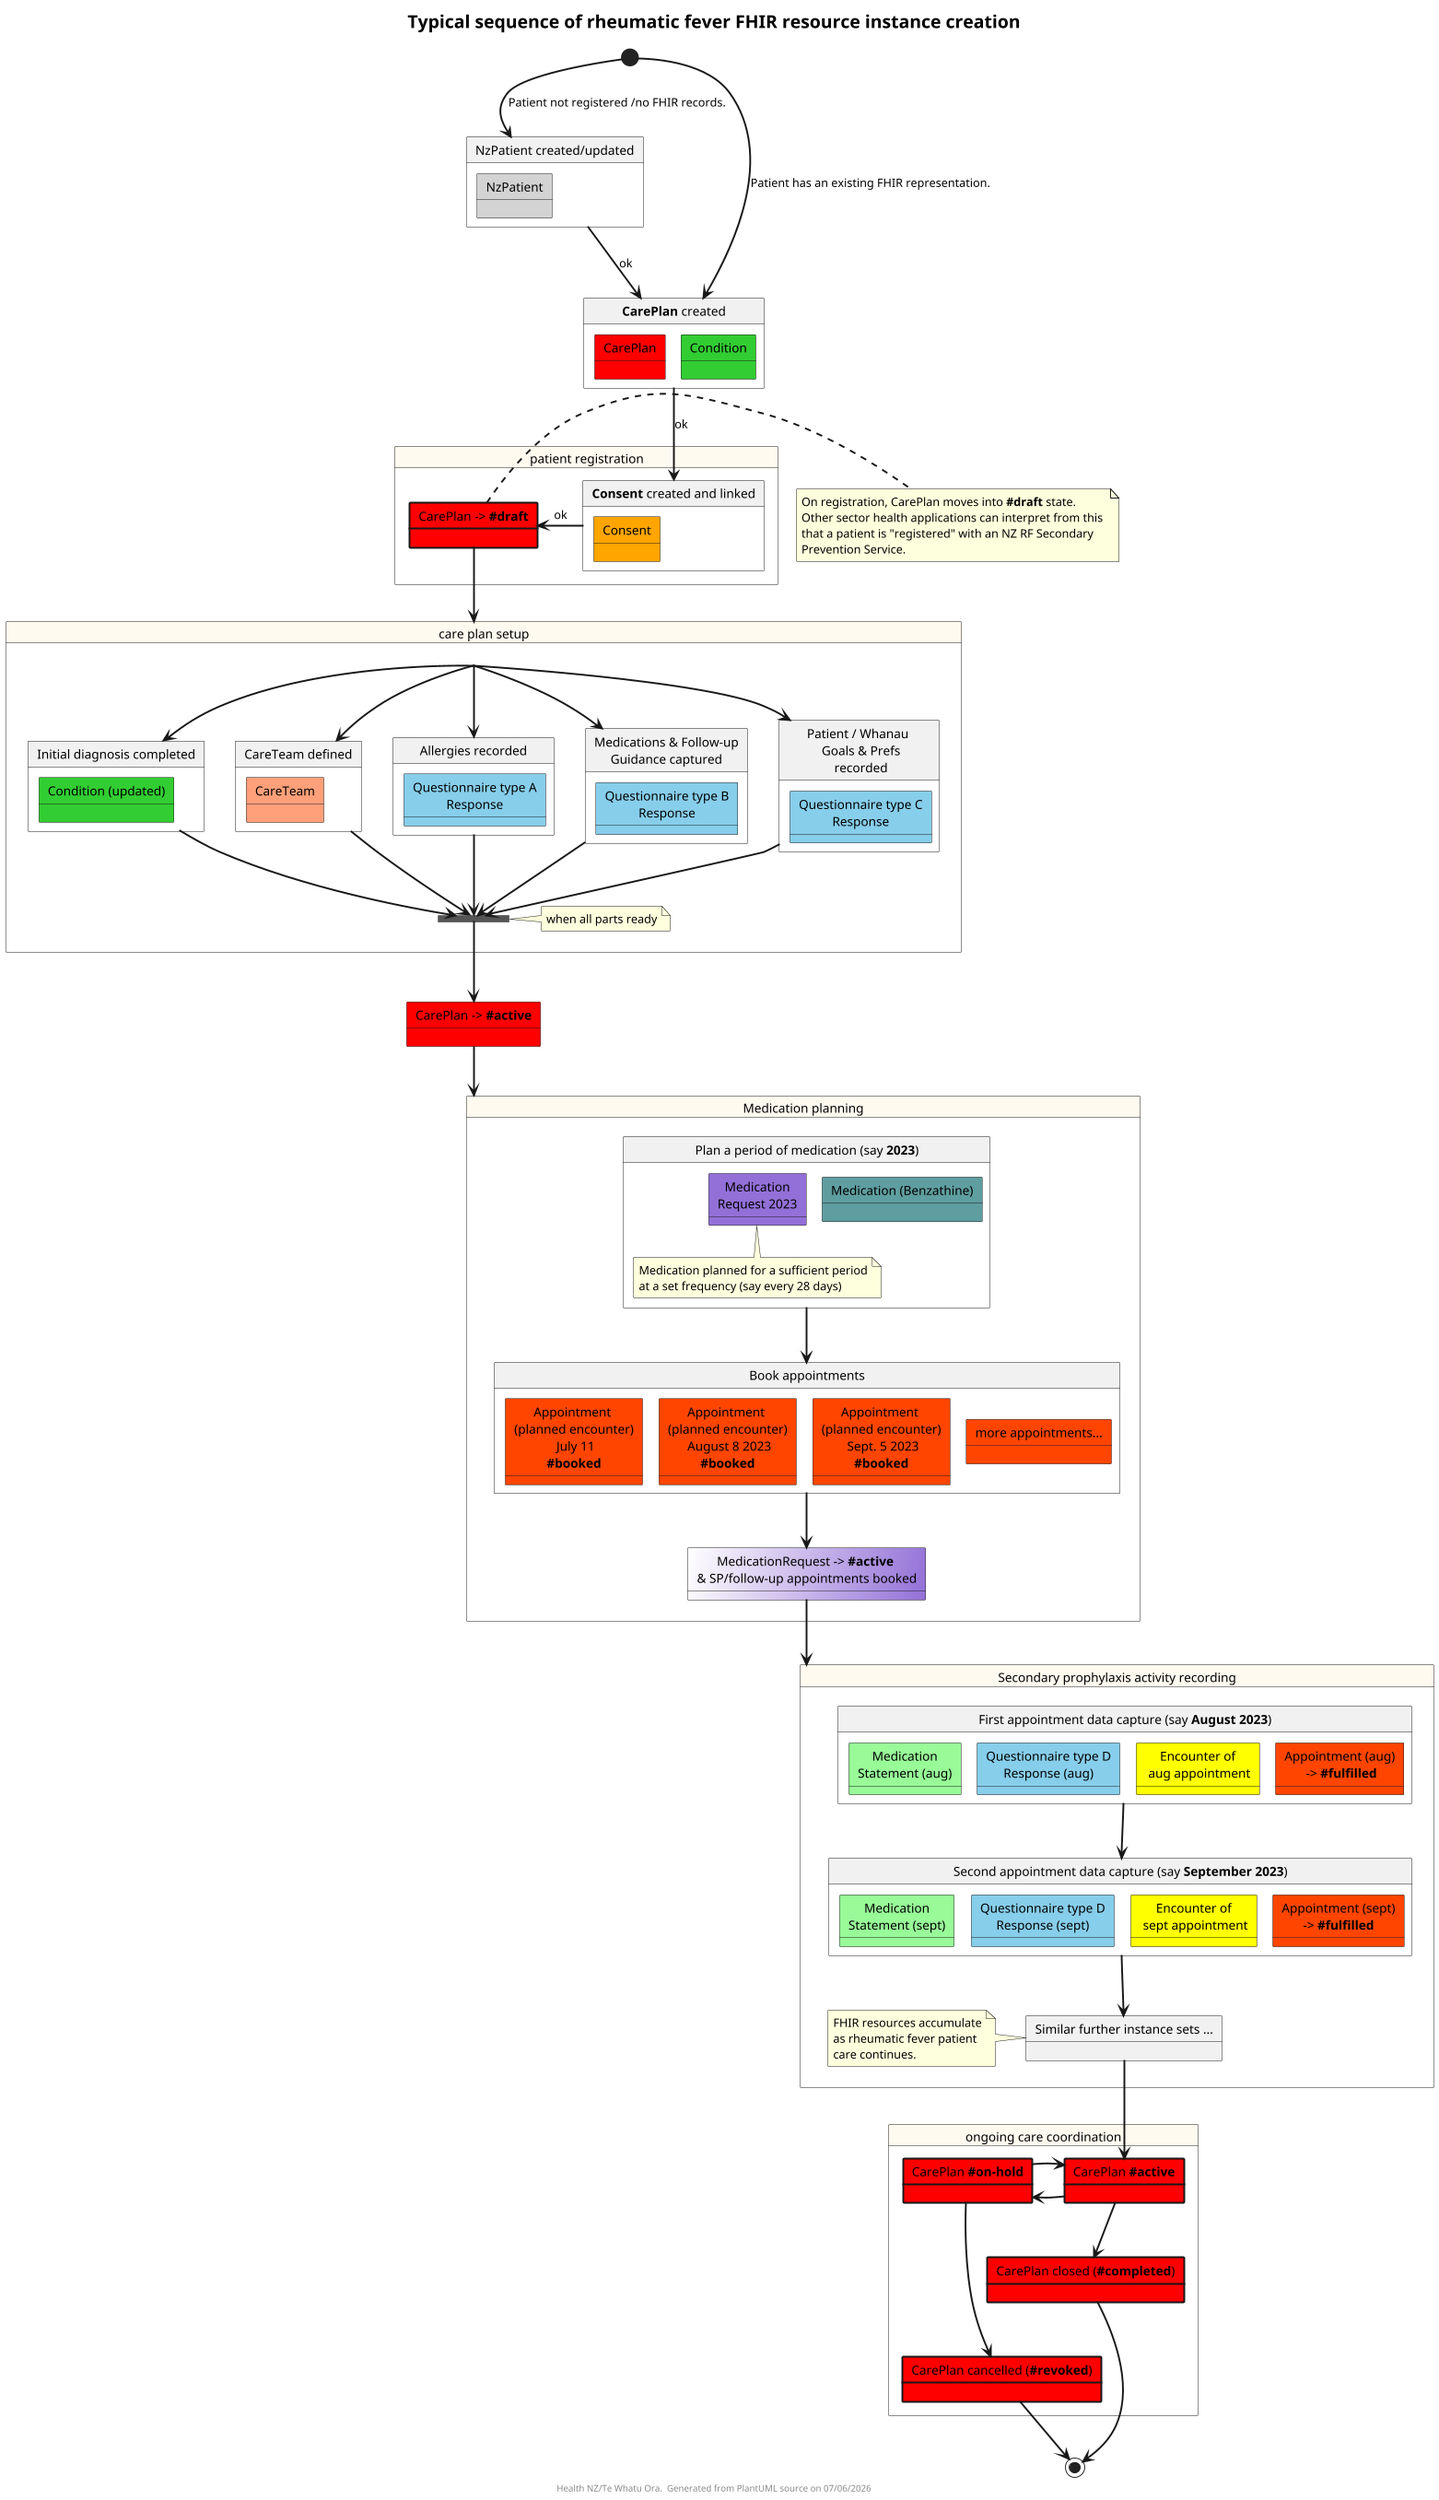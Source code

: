 @startuml flow-FHIR-rheumaticfever-lifecycle

title "Typical sequence of rheumatic fever FHIR resource instance creation"

' TODO: redraw as a sequence diagram

skinparam dpi 250
scale 600 width

skinparam BoxPadding 10
skinparam ParticipantPadding 5
skinparam roundcorner 2
skinparam sequenceArrowThickness 2
skinparam TitleFontSize 20

[*] -d-> P : Patient not registered /no FHIR records.
[*] ---> CP : Patient has an existing FHIR representation.

state "patient registration" as REGO #FloralWhite {
  
  state "NzPatient created/updated" as P {
    state NzPatient #LightGray
  }

  state "**CarePlan** created" as CP {
    state CarePlan #Red
    state Condition #LimeGreen
  }

  state "**Consent** created and linked" as CONSENT {
    state Consent #Orange
  }

  state "CarePlan -> **#draft**" as REG_COMPLETE #Red ##[bold]
  

  P -r-> CP : ok
  CP -d-> CONSENT : ok
  CONSENT -l-> REG_COMPLETE : ok

}

note right of REG_COMPLETE 
  On registration, CarePlan moves into **#draft** state.
  Other sector health applications can interpret from this 
  that a patient is "registered" with an NZ RF Secondary 
  Prevention Service.
endnote

state SETUP <<fork>>

REG_COMPLETE -d-> SETUP

state "care plan setup" as SETUP #FloralWhite {

  state "Initial diagnosis completed" as DIAG {
    state "Condition (updated)" #LimeGreen
  }

  state "CareTeam defined" as CARETEAM {
    state CareTeam #LightSalmon
  }
  state "Allergies recorded" as ALLERGY {
    state "Questionnaire type A\nResponse" #SkyBlue
  }

  state "Medications & Follow-up\nGuidance captured" as FOLLOW {
    state "Questionnaire type B\nResponse" #SkyBlue
  }
  
  state "Patient / Whanau \n Goals & Prefs\n recorded" as GOALS {
    state "Questionnaire type C\nResponse" #SkyBlue
  }

  SETUP --> DIAG
  SETUP --> CARETEAM
  SETUP --> ALLERGY
  SETUP --> FOLLOW  
  SETUP --> GOALS

  state ALLSETUP <<join>>
  
  DIAG -d-> ALLSETUP
  CARETEAM --> ALLSETUP
  ALLERGY --> ALLSETUP
  FOLLOW --> ALLSETUP
  GOALS --> ALLSETUP

  note right of ALLSETUP 
    when all parts ready
  end note

}

state "CarePlan -> **#active**" as CPA #Red

ALLSETUP -d-> CPA

CPA --> MEDPLAN

state "Medication planning" as MEDPLAN #FloralWhite  {
  state "Plan a period of medication (say **2023**)" as MEDREQUEST {
    state "Medication\nRequest 2023" as MR #MediumPurple
    state "Medication (Benzathine)" #CadetBlue
    note bottom of MR
      Medication planned for a sufficient period
      at a set frequency (say every 28 days)
    end note
  }

  state "Book appointments" as ACT2 {
    state "Appointment \n(planned encounter)\n July 11\n**#booked**" as AP1 #OrangeRed
    state "Appointment \n(planned encounter)\n August 8 2023\n**#booked**" as AP2 #OrangeRed
    state "Appointment \n(planned encounter)\n Sept. 5 2023\n**#booked**" as AP3 #OrangeRed
    state "more appointments..." as AP4 #OrangeRed
  }

  state "MedicationRequest -> **#active** \n& SP/follow-up appointments booked" as PLANDONE #White/MediumPurple

  state "CarePlan -> **#active**" as CPA #Red

  MEDREQUEST --> ACT2
  ACT2 -d-> PLANDONE
}

PLANDONE --> APPOINTMENTS

state "Secondary prophylaxis activity recording" as APPOINTMENTS #FloralWhite {
  state "First appointment data capture (say **August 2023**)" as APPT1 {
    state "Medication\nStatement (aug)" #PaleGreen
    state "Questionnaire type D\nResponse (aug)" #SkyBlue
    state "Encounter of\n aug appointment" #Yellow
    state "Appointment (aug)\n -> **#fulfilled**" #OrangeRed
  }

  state "Second appointment data capture (say **September 2023**)" as APPT2 {
    state "Medication\nStatement (sept)" #PaleGreen
    state "Questionnaire type D\nResponse (sept)" #SkyBlue
    state "Encounter of\n sept appointment" #Yellow
    state "Appointment (sept)\n-> **#fulfilled**" #OrangeRed
  }

  APPT1 --> APPT2

  state "Similar further instance sets ..." as APPTX {
  }

  note left of APPTX 
    FHIR resources accumulate
    as rheumatic fever patient
    care continues.
  end note

  APPT2 -d-> APPTX
}

state "ongoing care coordination" as ONGOING #FloralWhite {
  state "CarePlan **#active**" as CPA2 #Red ##[bold]
  state "CarePlan **#on-hold**" as CPH #Red ##[bold]
  state "CarePlan cancelled (**#revoked**)" as CPR #Red ##[bold]
  state "CarePlan closed (**#completed**)" as CPC #Red ##[bold]
}
APPTX -d-> CPA2

CPA2 -> CPH
CPA2 <- CPH
CPA2 -d-> CPC
CPH ---> CPR
CPR --> [*]
CPC --> [*]

footer "Health NZ/Te Whatu Ora.  Generated from PlantUML source on %date('dd/MM/yyyy')"

@enduml
